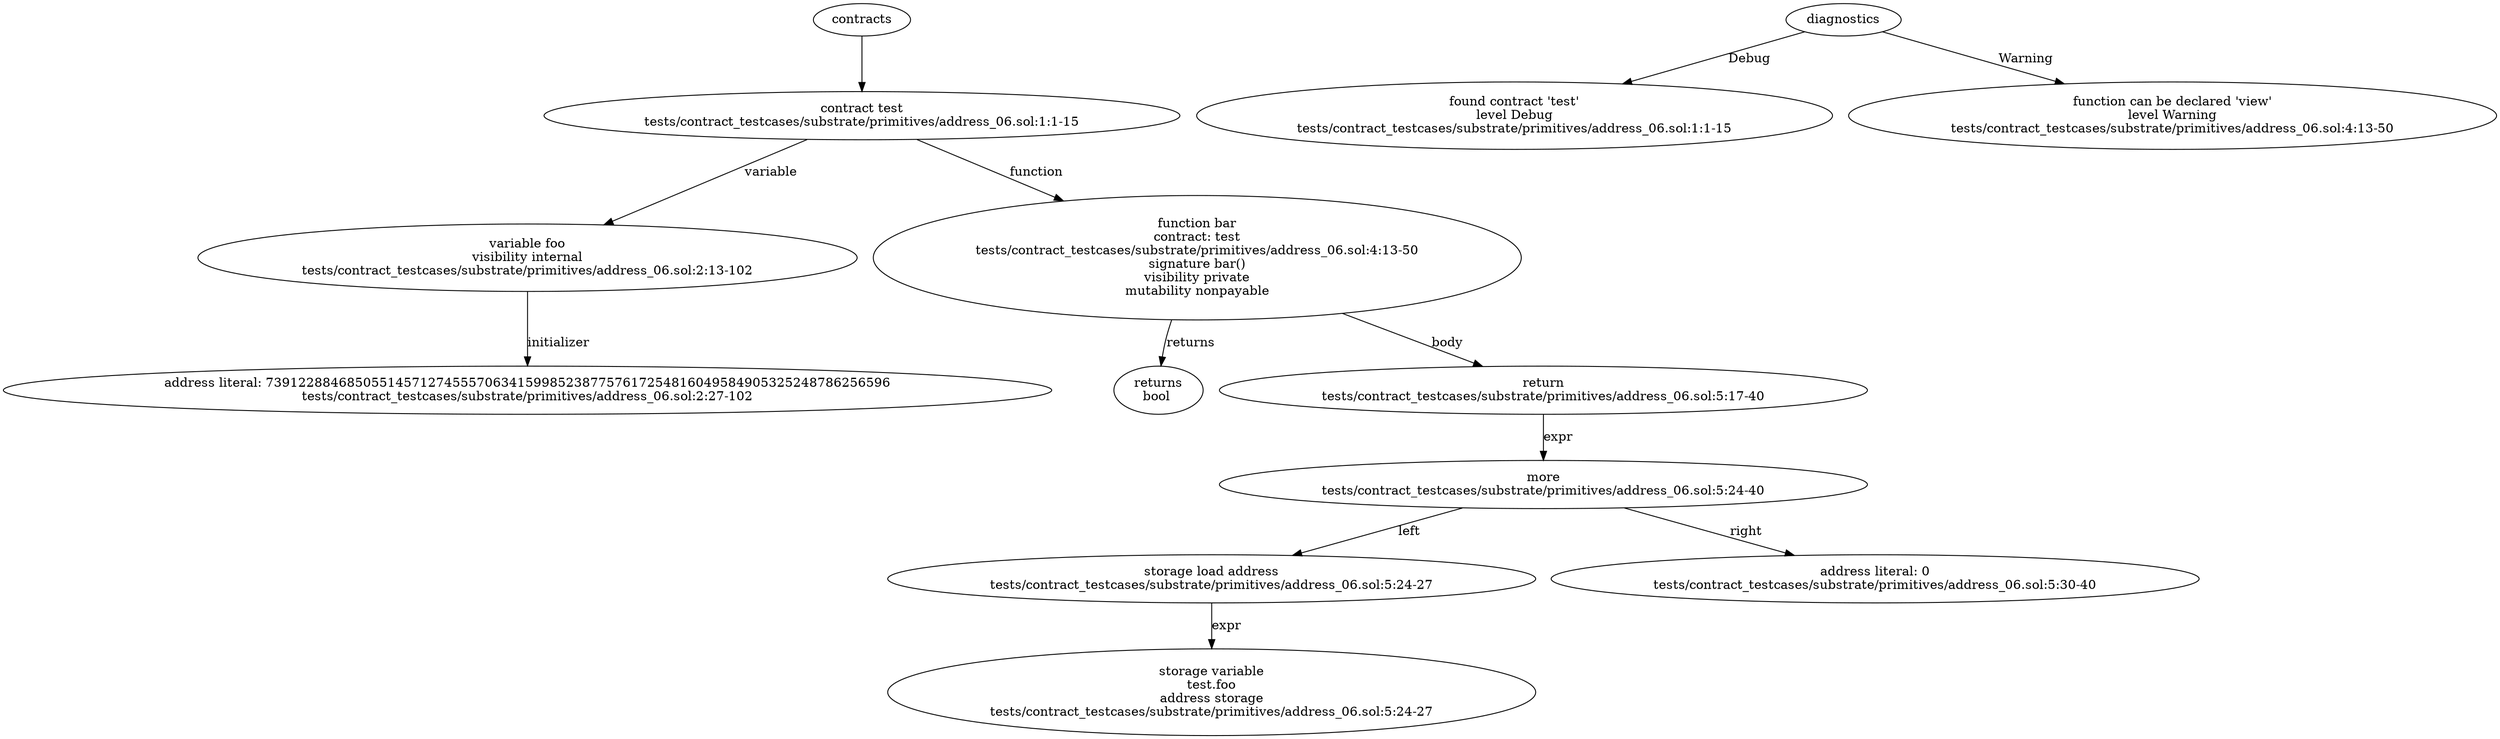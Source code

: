 strict digraph "tests/contract_testcases/substrate/primitives/address_06.sol" {
	contract [label="contract test\ntests/contract_testcases/substrate/primitives/address_06.sol:1:1-15"]
	var [label="variable foo\nvisibility internal\ntests/contract_testcases/substrate/primitives/address_06.sol:2:13-102"]
	number_literal [label="address literal: 73912288468505514571274555706341599852387757617254816049584905325248786256596\ntests/contract_testcases/substrate/primitives/address_06.sol:2:27-102"]
	bar [label="function bar\ncontract: test\ntests/contract_testcases/substrate/primitives/address_06.sol:4:13-50\nsignature bar()\nvisibility private\nmutability nonpayable"]
	returns [label="returns\nbool "]
	return [label="return\ntests/contract_testcases/substrate/primitives/address_06.sol:5:17-40"]
	more [label="more\ntests/contract_testcases/substrate/primitives/address_06.sol:5:24-40"]
	storage_load [label="storage load address\ntests/contract_testcases/substrate/primitives/address_06.sol:5:24-27"]
	storage_var [label="storage variable\ntest.foo\naddress storage\ntests/contract_testcases/substrate/primitives/address_06.sol:5:24-27"]
	number_literal_10 [label="address literal: 0\ntests/contract_testcases/substrate/primitives/address_06.sol:5:30-40"]
	diagnostic [label="found contract 'test'\nlevel Debug\ntests/contract_testcases/substrate/primitives/address_06.sol:1:1-15"]
	diagnostic_13 [label="function can be declared 'view'\nlevel Warning\ntests/contract_testcases/substrate/primitives/address_06.sol:4:13-50"]
	contracts -> contract
	contract -> var [label="variable"]
	var -> number_literal [label="initializer"]
	contract -> bar [label="function"]
	bar -> returns [label="returns"]
	bar -> return [label="body"]
	return -> more [label="expr"]
	more -> storage_load [label="left"]
	storage_load -> storage_var [label="expr"]
	more -> number_literal_10 [label="right"]
	diagnostics -> diagnostic [label="Debug"]
	diagnostics -> diagnostic_13 [label="Warning"]
}

